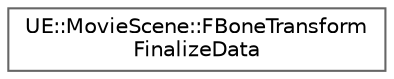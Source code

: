 digraph "Graphical Class Hierarchy"
{
 // INTERACTIVE_SVG=YES
 // LATEX_PDF_SIZE
  bgcolor="transparent";
  edge [fontname=Helvetica,fontsize=10,labelfontname=Helvetica,labelfontsize=10];
  node [fontname=Helvetica,fontsize=10,shape=box,height=0.2,width=0.4];
  rankdir="LR";
  Node0 [id="Node000000",label="UE::MovieScene::FBoneTransform\lFinalizeData",height=0.2,width=0.4,color="grey40", fillcolor="white", style="filled",URL="$d3/d09/structUE_1_1MovieScene_1_1FBoneTransformFinalizeData.html",tooltip="DelegateHandle and Skeletal Mesh for bone transform finalized."];
}
